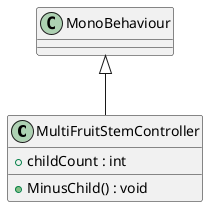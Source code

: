 @startuml
class MultiFruitStemController {
    + childCount : int
    + MinusChild() : void
}
MonoBehaviour <|-- MultiFruitStemController
@enduml
